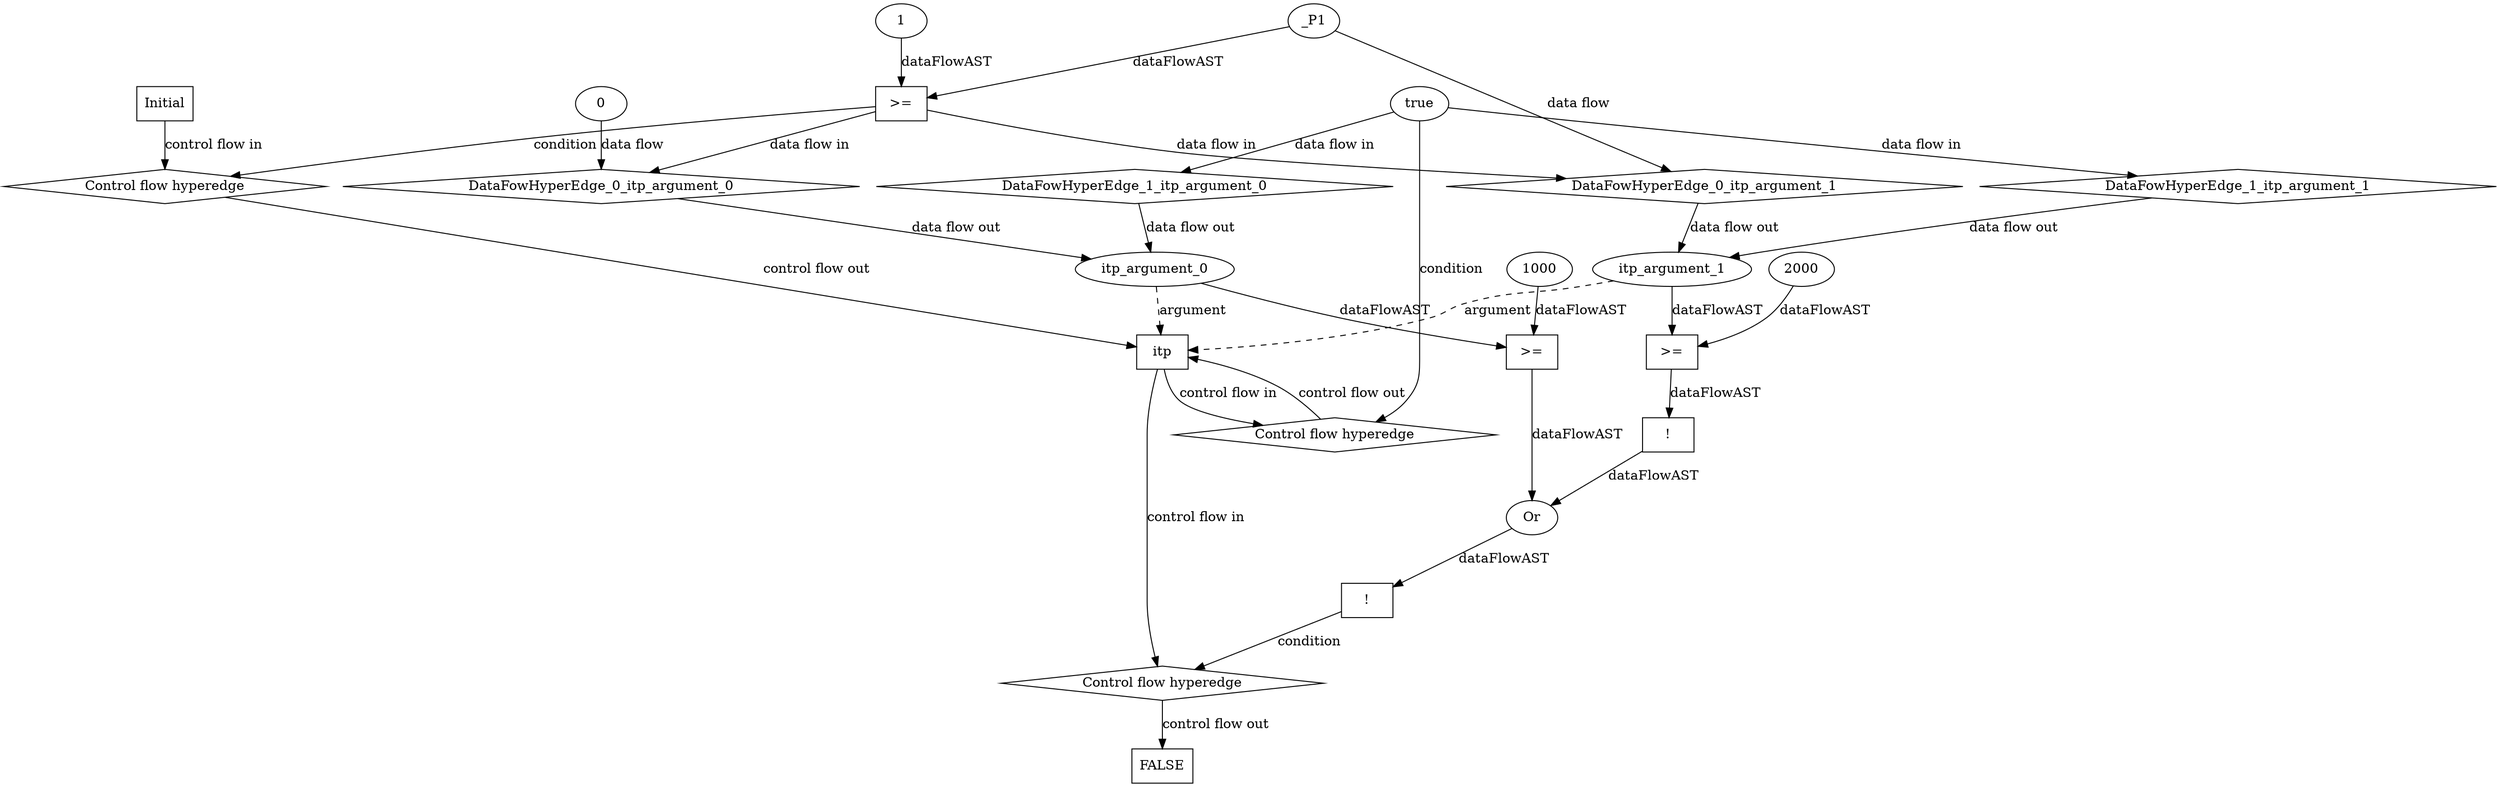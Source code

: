 digraph dag {
"itp" [label="itp" nodeName="itp" class=cfn  shape="rect"];
FALSE [label="FALSE" nodeName=FALSE class=cfn  shape="rect"];
Initial [label="Initial" nodeName=Initial class=cfn  shape="rect"];
ControlFowHyperEdge_0 [label="Control flow hyperedge" nodeName=ControlFowHyperEdge_0 class=controlFlowHyperEdge shape="diamond"];
"Initial" -> ControlFowHyperEdge_0 [label="control flow in"]
ControlFowHyperEdge_0 -> "itp" [label="control flow out"]
ControlFowHyperEdge_1 [label="Control flow hyperedge" nodeName=ControlFowHyperEdge_1 class=controlFlowHyperEdge shape="diamond"];
"itp" -> ControlFowHyperEdge_1 [label="control flow in"]
ControlFowHyperEdge_1 -> "itp" [label="control flow out"]
ControlFowHyperEdge_2 [label="Control flow hyperedge" nodeName=ControlFowHyperEdge_2 class=controlFlowHyperEdge shape="diamond"];
"itp" -> ControlFowHyperEdge_2 [label="control flow in"]
ControlFowHyperEdge_2 -> "FALSE" [label="control flow out"]
"itp_argument_0" [label="itp_argument_0" nodeName=argument0 class=argument  head="itp" shape="oval"];
"itp_argument_0" -> "itp"[label="argument" style="dashed"]
"itp_argument_1" [label="itp_argument_1" nodeName=argument1 class=argument  head="itp" shape="oval"];
"itp_argument_1" -> "itp"[label="argument" style="dashed"]

"xxxitp___Initial_0xxxguard_0_node_0" [label=">=" nodeName="xxxitp___Initial_0xxxguard_0_node_0" class=Operator  shape="rect"];
"xxxitp___Initial_0xxxguard_0_node_2" [label="1" nodeName="xxxitp___Initial_0xxxguard_0_node_2" class=Literal ];
"xxxitp___Initial_0xxxdataFlow1_node_0" -> "xxxitp___Initial_0xxxguard_0_node_0"[label="dataFlowAST"]
"xxxitp___Initial_0xxxguard_0_node_2" -> "xxxitp___Initial_0xxxguard_0_node_0"[label="dataFlowAST"]

"xxxitp___Initial_0xxxguard_0_node_0" -> "ControlFowHyperEdge_0" [label="condition"];
"xxxitp___Initial_0xxxdataFlow_0_node_0" [label="0" nodeName="xxxitp___Initial_0xxxdataFlow_0_node_0" class=Literal ];

"xxxitp___Initial_0xxxdataFlow_0_node_0" -> "DataFowHyperEdge_0_itp_argument_0" [label="data flow"];
"xxxitp___Initial_0xxxdataFlow1_node_0" [label="_P1" nodeName="xxxitp___Initial_0xxxdataFlow1_node_0" class=Constant ];

"xxxitp___Initial_0xxxdataFlow1_node_0" -> "DataFowHyperEdge_0_itp_argument_1" [label="data flow"];
"xxxitp___itp_1xxxguard_0_node_0" [label="true" nodeName="xxxitp___itp_1xxxguard_0_node_0" class=BoolValue ];

"xxxitp___itp_1xxxguard_0_node_0" -> "ControlFowHyperEdge_1" [label="condition"];
"xxxFALSE___itp_2xxxguard_0_node_0" [label="!" nodeName="xxxFALSE___itp_2xxxguard_0_node_0" class=Operator shape="rect"];
"xxxFALSE___itp_2xxxguard_0_node_1" [label="Or" nodeName="xxxFALSE___itp_2xxxguard_0_node_1" class=Operator ];
"xxxFALSE___itp_2xxxguard_0_node_2" [label="!" nodeName="xxxFALSE___itp_2xxxguard_0_node_2" class=Operator shape="rect"];
"xxxFALSE___itp_2xxxguard_0_node_3" [label=">=" nodeName="xxxFALSE___itp_2xxxguard_0_node_3" class=Operator  shape="rect"];
"xxxFALSE___itp_2xxxguard_0_node_4" [label="2000" nodeName="xxxFALSE___itp_2xxxguard_0_node_4" class=Literal ];
"xxxFALSE___itp_2xxxguard_0_node_6" [label=">=" nodeName="xxxFALSE___itp_2xxxguard_0_node_6" class=Operator  shape="rect"];
"xxxFALSE___itp_2xxxguard_0_node_7" [label="1000" nodeName="xxxFALSE___itp_2xxxguard_0_node_7" class=Literal ];
"xxxFALSE___itp_2xxxguard_0_node_1" -> "xxxFALSE___itp_2xxxguard_0_node_0"[label="dataFlowAST"]
"xxxFALSE___itp_2xxxguard_0_node_2" -> "xxxFALSE___itp_2xxxguard_0_node_1"[label="dataFlowAST"]
"xxxFALSE___itp_2xxxguard_0_node_6" -> "xxxFALSE___itp_2xxxguard_0_node_1"[label="dataFlowAST"]
"xxxFALSE___itp_2xxxguard_0_node_3" -> "xxxFALSE___itp_2xxxguard_0_node_2"[label="dataFlowAST"]
"xxxFALSE___itp_2xxxguard_0_node_4" -> "xxxFALSE___itp_2xxxguard_0_node_3"[label="dataFlowAST"]
"itp_argument_1" -> "xxxFALSE___itp_2xxxguard_0_node_3"[label="dataFlowAST"]
"xxxFALSE___itp_2xxxguard_0_node_7" -> "xxxFALSE___itp_2xxxguard_0_node_6"[label="dataFlowAST"]
"itp_argument_0" -> "xxxFALSE___itp_2xxxguard_0_node_6"[label="dataFlowAST"]

"xxxFALSE___itp_2xxxguard_0_node_0" -> "ControlFowHyperEdge_2" [label="condition"];
"DataFowHyperEdge_0_itp_argument_0" [label="DataFowHyperEdge_0_itp_argument_0" nodeName="DataFowHyperEdge_0_itp_argument_0" class=DataFlowHyperedge shape="diamond"];
"DataFowHyperEdge_0_itp_argument_0" -> "itp_argument_0"[label="data flow out"]
"xxxitp___Initial_0xxxguard_0_node_0" -> "DataFowHyperEdge_0_itp_argument_0"[label="data flow in"]
"DataFowHyperEdge_0_itp_argument_1" [label="DataFowHyperEdge_0_itp_argument_1" nodeName="DataFowHyperEdge_0_itp_argument_1" class=DataFlowHyperedge shape="diamond"];
"DataFowHyperEdge_0_itp_argument_1" -> "itp_argument_1"[label="data flow out"]
"xxxitp___Initial_0xxxguard_0_node_0" -> "DataFowHyperEdge_0_itp_argument_1"[label="data flow in"]
"DataFowHyperEdge_1_itp_argument_0" [label="DataFowHyperEdge_1_itp_argument_0" nodeName="DataFowHyperEdge_1_itp_argument_0" class=DataFlowHyperedge shape="diamond"];
"DataFowHyperEdge_1_itp_argument_0" -> "itp_argument_0"[label="data flow out"]
"xxxitp___itp_1xxxguard_0_node_0" -> "DataFowHyperEdge_1_itp_argument_0"[label="data flow in"]
"DataFowHyperEdge_1_itp_argument_1" [label="DataFowHyperEdge_1_itp_argument_1" nodeName="DataFowHyperEdge_1_itp_argument_1" class=DataFlowHyperedge shape="diamond"];
"DataFowHyperEdge_1_itp_argument_1" -> "itp_argument_1"[label="data flow out"]
"xxxitp___itp_1xxxguard_0_node_0" -> "DataFowHyperEdge_1_itp_argument_1"[label="data flow in"]




}
